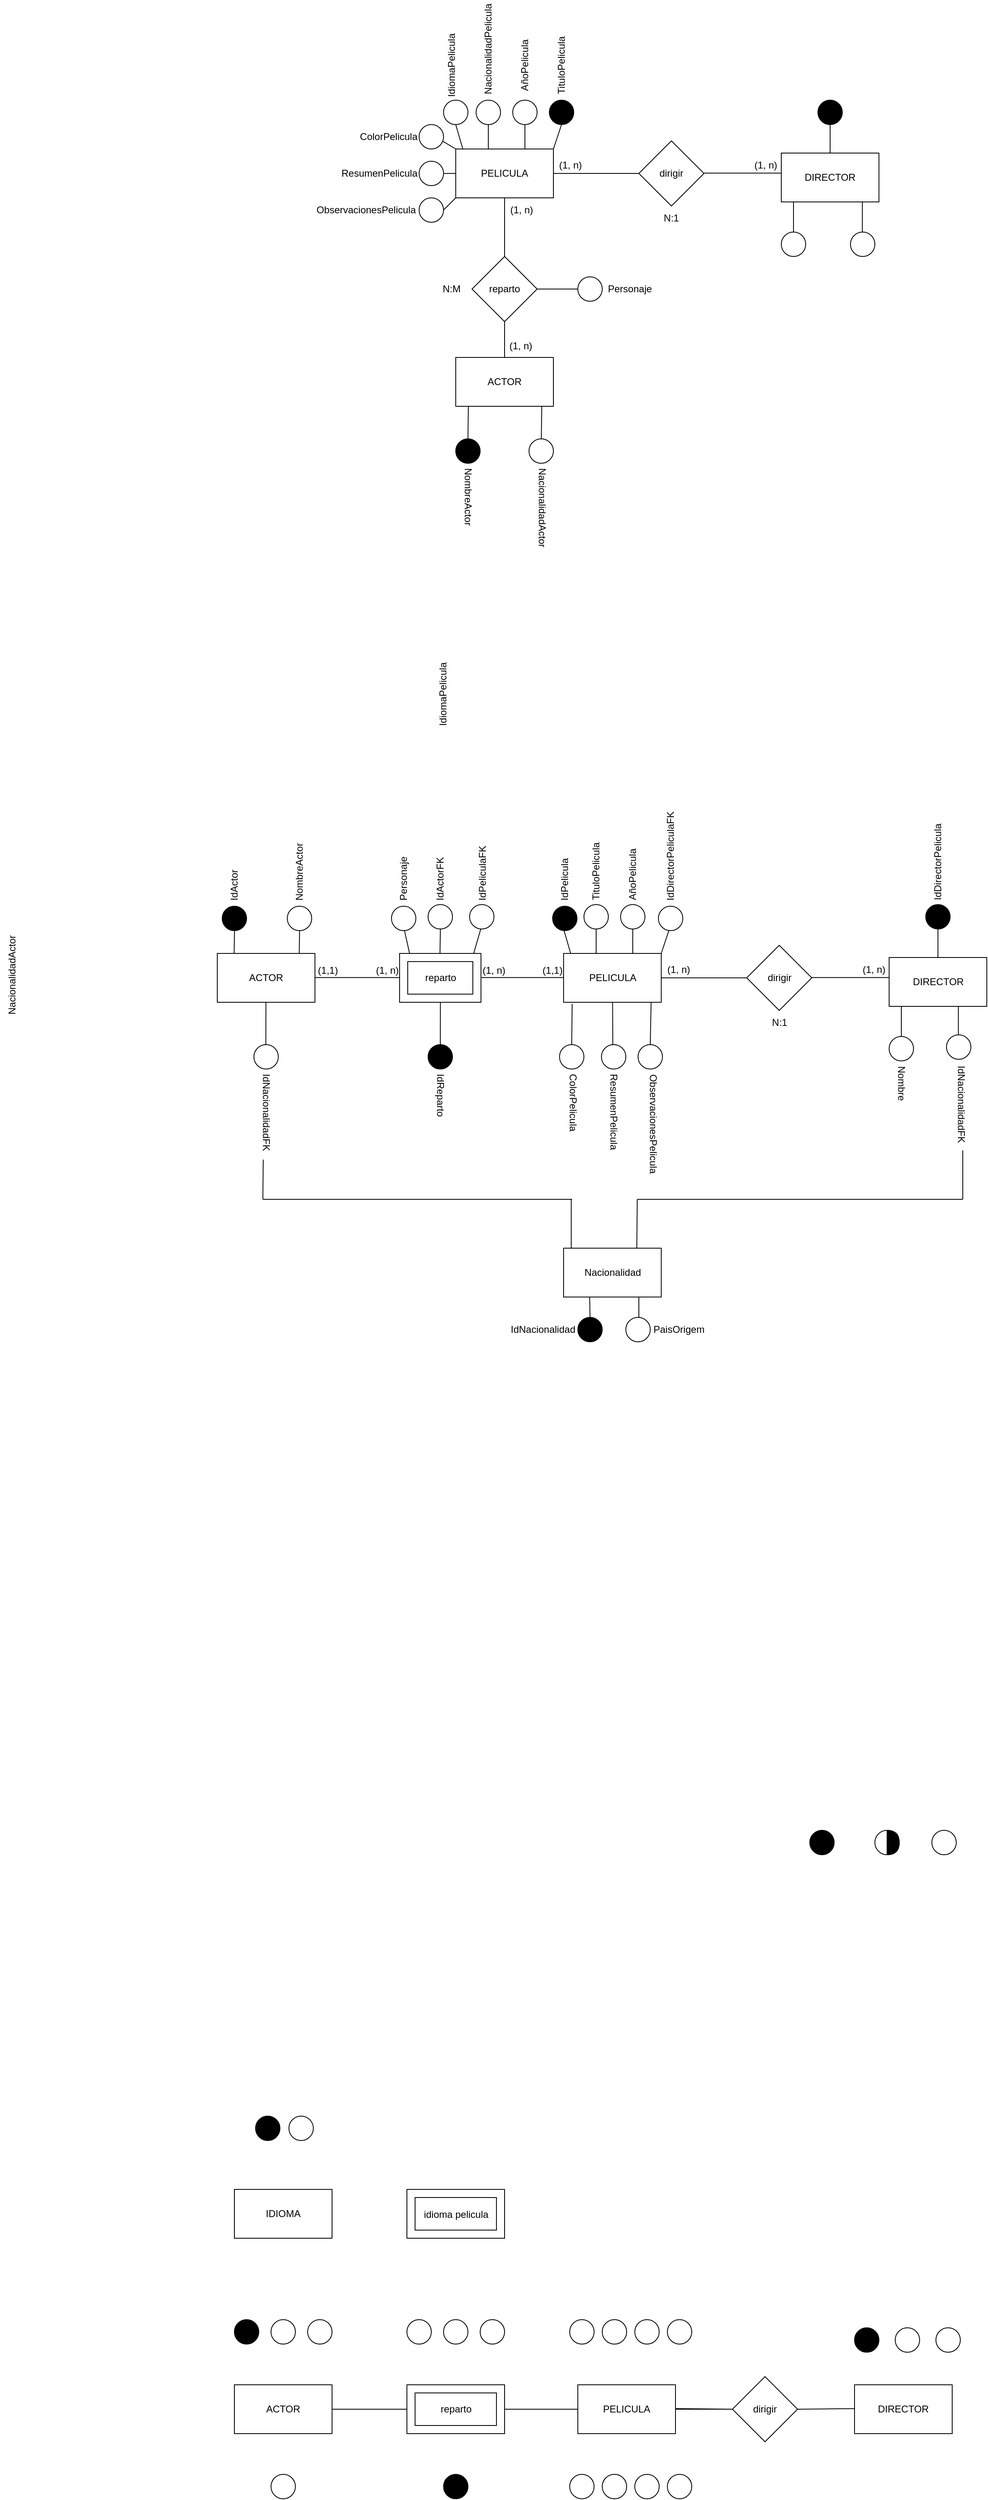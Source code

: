 <mxfile version="24.9.0">
  <diagram name="Page-1" id="EgT6KDBuFSWelfZ36I4W">
    <mxGraphModel dx="2463" dy="2564" grid="1" gridSize="10" guides="1" tooltips="1" connect="1" arrows="1" fold="1" page="1" pageScale="1" pageWidth="1100" pageHeight="850" math="0" shadow="0">
      <root>
        <mxCell id="0" />
        <mxCell id="1" parent="0" />
        <mxCell id="JOoD4f122zqJWDldt9V0-251" value="" style="endArrow=none;html=1;rounded=0;" edge="1" parent="1">
          <mxGeometry width="50" height="50" relative="1" as="geometry">
            <mxPoint x="600" y="-60" as="sourcePoint" />
            <mxPoint x="600" y="-85" as="targetPoint" />
          </mxGeometry>
        </mxCell>
        <mxCell id="JOoD4f122zqJWDldt9V0-213" value="" style="endArrow=none;html=1;rounded=0;exitX=1;exitY=0.5;exitDx=0;exitDy=0;" edge="1" parent="1">
          <mxGeometry width="50" height="50" relative="1" as="geometry">
            <mxPoint x="183.13" y="-535" as="sourcePoint" />
            <mxPoint x="182.63" y="-503" as="targetPoint" />
          </mxGeometry>
        </mxCell>
        <mxCell id="JOoD4f122zqJWDldt9V0-214" value="" style="endArrow=none;html=1;rounded=0;exitX=1;exitY=0.5;exitDx=0;exitDy=0;" edge="1" parent="1">
          <mxGeometry width="50" height="50" relative="1" as="geometry">
            <mxPoint x="103.13" y="-535" as="sourcePoint" />
            <mxPoint x="102.63" y="-503" as="targetPoint" />
          </mxGeometry>
        </mxCell>
        <mxCell id="JOoD4f122zqJWDldt9V0-212" value="" style="endArrow=none;html=1;rounded=0;exitX=1;exitY=0.5;exitDx=0;exitDy=0;entryX=0.124;entryY=0.011;entryDx=0;entryDy=0;entryPerimeter=0;" edge="1" parent="1" target="JOoD4f122zqJWDldt9V0-198">
          <mxGeometry width="50" height="50" relative="1" as="geometry">
            <mxPoint x="311.13" y="-539" as="sourcePoint" />
            <mxPoint x="310.63" y="-507" as="targetPoint" />
          </mxGeometry>
        </mxCell>
        <mxCell id="JOoD4f122zqJWDldt9V0-211" value="" style="endArrow=none;html=1;rounded=0;entryX=0.909;entryY=0.011;entryDx=0;entryDy=0;entryPerimeter=0;" edge="1" parent="1" target="JOoD4f122zqJWDldt9V0-198">
          <mxGeometry width="50" height="50" relative="1" as="geometry">
            <mxPoint x="408" y="-545" as="sourcePoint" />
            <mxPoint x="365.63" y="-497" as="targetPoint" />
          </mxGeometry>
        </mxCell>
        <mxCell id="JOoD4f122zqJWDldt9V0-210" value="" style="endArrow=none;html=1;rounded=0;exitX=1;exitY=0.5;exitDx=0;exitDy=0;" edge="1" parent="1">
          <mxGeometry width="50" height="50" relative="1" as="geometry">
            <mxPoint x="356.13" y="-539" as="sourcePoint" />
            <mxPoint x="355.63" y="-507" as="targetPoint" />
          </mxGeometry>
        </mxCell>
        <mxCell id="JOoD4f122zqJWDldt9V0-204" value="" style="endArrow=none;html=1;rounded=0;entryX=0;entryY=0.5;entryDx=0;entryDy=0;exitX=1;exitY=0.5;exitDx=0;exitDy=0;" edge="1" parent="1">
          <mxGeometry width="50" height="50" relative="1" as="geometry">
            <mxPoint x="201" y="-477.37" as="sourcePoint" />
            <mxPoint x="306" y="-477.37" as="targetPoint" />
          </mxGeometry>
        </mxCell>
        <mxCell id="JOoD4f122zqJWDldt9V0-202" value="" style="endArrow=none;html=1;rounded=0;entryX=0;entryY=0.5;entryDx=0;entryDy=0;exitX=1;exitY=0.5;exitDx=0;exitDy=0;" edge="1" parent="1">
          <mxGeometry width="50" height="50" relative="1" as="geometry">
            <mxPoint x="404" y="-477.37" as="sourcePoint" />
            <mxPoint x="509" y="-477.37" as="targetPoint" />
          </mxGeometry>
        </mxCell>
        <mxCell id="JOoD4f122zqJWDldt9V0-112" value="" style="endArrow=none;html=1;rounded=0;entryX=0.5;entryY=0;entryDx=0;entryDy=0;" edge="1" parent="1">
          <mxGeometry width="50" height="50" relative="1" as="geometry">
            <mxPoint x="874.62" y="-1433" as="sourcePoint" />
            <mxPoint x="874.62" y="-1393" as="targetPoint" />
          </mxGeometry>
        </mxCell>
        <mxCell id="JOoD4f122zqJWDldt9V0-111" value="" style="endArrow=none;html=1;rounded=0;entryX=0.5;entryY=0;entryDx=0;entryDy=0;" edge="1" parent="1" target="JOoD4f122zqJWDldt9V0-91">
          <mxGeometry width="50" height="50" relative="1" as="geometry">
            <mxPoint x="790" y="-1433" as="sourcePoint" />
            <mxPoint x="760" y="-1373" as="targetPoint" />
          </mxGeometry>
        </mxCell>
        <mxCell id="JOoD4f122zqJWDldt9V0-108" value="" style="endArrow=none;html=1;rounded=0;exitX=0.129;exitY=0.978;exitDx=0;exitDy=0;exitPerimeter=0;entryX=0.5;entryY=0;entryDx=0;entryDy=0;" edge="1" parent="1" source="JOoD4f122zqJWDldt9V0-75" target="JOoD4f122zqJWDldt9V0-92">
          <mxGeometry width="50" height="50" relative="1" as="geometry">
            <mxPoint x="370" y="-1083" as="sourcePoint" />
            <mxPoint x="390" y="-1043" as="targetPoint" />
          </mxGeometry>
        </mxCell>
        <mxCell id="JOoD4f122zqJWDldt9V0-106" value="" style="endArrow=none;html=1;rounded=0;entryX=0.5;entryY=1;entryDx=0;entryDy=0;" edge="1" parent="1" target="JOoD4f122zqJWDldt9V0-83">
          <mxGeometry width="50" height="50" relative="1" as="geometry">
            <mxPoint x="460" y="-1493" as="sourcePoint" />
            <mxPoint x="420" y="-1453" as="targetPoint" />
          </mxGeometry>
        </mxCell>
        <mxCell id="JOoD4f122zqJWDldt9V0-104" value="" style="endArrow=none;html=1;rounded=0;entryX=0.08;entryY=0.052;entryDx=0;entryDy=0;entryPerimeter=0;exitX=1;exitY=0.5;exitDx=0;exitDy=0;" edge="1" parent="1" source="JOoD4f122zqJWDldt9V0-85" target="JOoD4f122zqJWDldt9V0-72">
          <mxGeometry width="50" height="50" relative="1" as="geometry">
            <mxPoint x="370" y="-1403" as="sourcePoint" />
            <mxPoint x="420" y="-1453" as="targetPoint" />
          </mxGeometry>
        </mxCell>
        <mxCell id="JOoD4f122zqJWDldt9V0-105" value="" style="endArrow=none;html=1;rounded=0;exitX=1;exitY=0.5;exitDx=0;exitDy=0;" edge="1" parent="1" source="JOoD4f122zqJWDldt9V0-84">
          <mxGeometry width="50" height="50" relative="1" as="geometry">
            <mxPoint x="370" y="-1403" as="sourcePoint" />
            <mxPoint x="415" y="-1493" as="targetPoint" />
          </mxGeometry>
        </mxCell>
        <mxCell id="JOoD4f122zqJWDldt9V0-103" value="" style="endArrow=none;html=1;rounded=0;entryX=0;entryY=0;entryDx=0;entryDy=0;exitX=0.863;exitY=0.617;exitDx=0;exitDy=0;exitPerimeter=0;" edge="1" parent="1" source="JOoD4f122zqJWDldt9V0-86" target="JOoD4f122zqJWDldt9V0-72">
          <mxGeometry width="50" height="50" relative="1" as="geometry">
            <mxPoint x="370" y="-1455" as="sourcePoint" />
            <mxPoint x="385" y="-1455" as="targetPoint" />
          </mxGeometry>
        </mxCell>
        <mxCell id="JOoD4f122zqJWDldt9V0-81" value="" style="endArrow=none;html=1;rounded=0;entryX=0;entryY=0.5;entryDx=0;entryDy=0;exitX=1;exitY=0.5;exitDx=0;exitDy=0;" edge="1" parent="1">
          <mxGeometry width="50" height="50" relative="1" as="geometry">
            <mxPoint x="680" y="-1465.32" as="sourcePoint" />
            <mxPoint x="785" y="-1465.32" as="targetPoint" />
          </mxGeometry>
        </mxCell>
        <mxCell id="JOoD4f122zqJWDldt9V0-1" value="PELICULA" style="rounded=0;whiteSpace=wrap;html=1;" vertex="1" parent="1">
          <mxGeometry x="525" y="1251" width="120" height="60" as="geometry" />
        </mxCell>
        <mxCell id="JOoD4f122zqJWDldt9V0-2" value="DIRECTOR" style="rounded=0;whiteSpace=wrap;html=1;" vertex="1" parent="1">
          <mxGeometry x="865" y="1251" width="120" height="60" as="geometry" />
        </mxCell>
        <mxCell id="JOoD4f122zqJWDldt9V0-3" value="ACTOR" style="rounded=0;whiteSpace=wrap;html=1;" vertex="1" parent="1">
          <mxGeometry x="103" y="1251" width="120" height="60" as="geometry" />
        </mxCell>
        <mxCell id="JOoD4f122zqJWDldt9V0-6" value="" style="endArrow=none;html=1;rounded=0;exitX=1;exitY=0.5;exitDx=0;exitDy=0;entryX=0;entryY=0.5;entryDx=0;entryDy=0;" edge="1" parent="1" source="JOoD4f122zqJWDldt9V0-1" target="JOoD4f122zqJWDldt9V0-4">
          <mxGeometry width="50" height="50" relative="1" as="geometry">
            <mxPoint x="505" y="1511" as="sourcePoint" />
            <mxPoint x="555" y="1461" as="targetPoint" />
          </mxGeometry>
        </mxCell>
        <mxCell id="JOoD4f122zqJWDldt9V0-7" value="" style="endArrow=none;html=1;rounded=0;exitX=1;exitY=0.5;exitDx=0;exitDy=0;entryX=0;entryY=0.5;entryDx=0;entryDy=0;" edge="1" parent="1" source="JOoD4f122zqJWDldt9V0-4">
          <mxGeometry width="50" height="50" relative="1" as="geometry">
            <mxPoint x="645" y="1280.29" as="sourcePoint" />
            <mxPoint x="865" y="1280.29" as="targetPoint" />
          </mxGeometry>
        </mxCell>
        <mxCell id="JOoD4f122zqJWDldt9V0-14" value="" style="ellipse;whiteSpace=wrap;html=1;aspect=fixed;fillColor=#000000;" vertex="1" parent="1">
          <mxGeometry x="810" y="570" width="30" height="30" as="geometry" />
        </mxCell>
        <mxCell id="JOoD4f122zqJWDldt9V0-15" value="" style="ellipse;whiteSpace=wrap;html=1;aspect=fixed;" vertex="1" parent="1">
          <mxGeometry x="960" y="570" width="30" height="30" as="geometry" />
        </mxCell>
        <mxCell id="JOoD4f122zqJWDldt9V0-12" value="" style="ellipse;whiteSpace=wrap;html=1;aspect=fixed;" vertex="1" parent="1">
          <mxGeometry x="890" y="570" width="30" height="30" as="geometry" />
        </mxCell>
        <mxCell id="JOoD4f122zqJWDldt9V0-13" value="" style="shape=or;whiteSpace=wrap;html=1;fillColor=#000000;" vertex="1" parent="1">
          <mxGeometry x="905" y="570" width="15" height="30" as="geometry" />
        </mxCell>
        <mxCell id="JOoD4f122zqJWDldt9V0-17" value="" style="ellipse;whiteSpace=wrap;html=1;aspect=fixed;fillColor=#000000;" vertex="1" parent="1">
          <mxGeometry x="103" y="1171" width="30" height="30" as="geometry" />
        </mxCell>
        <mxCell id="JOoD4f122zqJWDldt9V0-18" value="" style="ellipse;whiteSpace=wrap;html=1;aspect=fixed;" vertex="1" parent="1">
          <mxGeometry x="515" y="1361" width="30" height="30" as="geometry" />
        </mxCell>
        <mxCell id="JOoD4f122zqJWDldt9V0-19" value="" style="ellipse;whiteSpace=wrap;html=1;aspect=fixed;" vertex="1" parent="1">
          <mxGeometry x="555" y="1361" width="30" height="30" as="geometry" />
        </mxCell>
        <mxCell id="JOoD4f122zqJWDldt9V0-21" value="" style="ellipse;whiteSpace=wrap;html=1;aspect=fixed;fillColor=#000000;" vertex="1" parent="1">
          <mxGeometry x="865" y="1181" width="30" height="30" as="geometry" />
        </mxCell>
        <mxCell id="JOoD4f122zqJWDldt9V0-22" value="" style="ellipse;whiteSpace=wrap;html=1;aspect=fixed;" vertex="1" parent="1">
          <mxGeometry x="915" y="1181" width="30" height="30" as="geometry" />
        </mxCell>
        <mxCell id="JOoD4f122zqJWDldt9V0-23" value="" style="ellipse;whiteSpace=wrap;html=1;aspect=fixed;" vertex="1" parent="1">
          <mxGeometry x="965" y="1181" width="30" height="30" as="geometry" />
        </mxCell>
        <mxCell id="JOoD4f122zqJWDldt9V0-24" value="" style="ellipse;whiteSpace=wrap;html=1;aspect=fixed;" vertex="1" parent="1">
          <mxGeometry x="555" y="1171" width="30" height="30" as="geometry" />
        </mxCell>
        <mxCell id="JOoD4f122zqJWDldt9V0-25" value="" style="ellipse;whiteSpace=wrap;html=1;aspect=fixed;" vertex="1" parent="1">
          <mxGeometry x="595" y="1171" width="30" height="30" as="geometry" />
        </mxCell>
        <mxCell id="JOoD4f122zqJWDldt9V0-30" value="" style="ellipse;whiteSpace=wrap;html=1;aspect=fixed;" vertex="1" parent="1">
          <mxGeometry x="595" y="1361" width="30" height="30" as="geometry" />
        </mxCell>
        <mxCell id="JOoD4f122zqJWDldt9V0-32" value="" style="ellipse;whiteSpace=wrap;html=1;aspect=fixed;" vertex="1" parent="1">
          <mxGeometry x="635" y="1171" width="30" height="30" as="geometry" />
        </mxCell>
        <mxCell id="JOoD4f122zqJWDldt9V0-33" value="" style="ellipse;whiteSpace=wrap;html=1;aspect=fixed;" vertex="1" parent="1">
          <mxGeometry x="515" y="1171" width="30" height="30" as="geometry" />
        </mxCell>
        <mxCell id="JOoD4f122zqJWDldt9V0-40" value="" style="endArrow=none;html=1;rounded=0;exitX=1;exitY=0.5;exitDx=0;exitDy=0;entryX=0;entryY=0.5;entryDx=0;entryDy=0;endFill=0;" edge="1" parent="1" target="JOoD4f122zqJWDldt9V0-4">
          <mxGeometry width="50" height="50" relative="1" as="geometry">
            <mxPoint x="645" y="1280.29" as="sourcePoint" />
            <mxPoint x="865" y="1280.29" as="targetPoint" />
          </mxGeometry>
        </mxCell>
        <mxCell id="JOoD4f122zqJWDldt9V0-47" value="" style="edgeStyle=orthogonalEdgeStyle;rounded=0;orthogonalLoop=1;jettySize=auto;html=1;endArrow=none;endFill=0;" edge="1" parent="1" source="JOoD4f122zqJWDldt9V0-4" target="JOoD4f122zqJWDldt9V0-1">
          <mxGeometry relative="1" as="geometry" />
        </mxCell>
        <mxCell id="JOoD4f122zqJWDldt9V0-4" value="dirigir" style="rhombus;whiteSpace=wrap;html=1;" vertex="1" parent="1">
          <mxGeometry x="715" y="1241" width="80" height="80" as="geometry" />
        </mxCell>
        <mxCell id="JOoD4f122zqJWDldt9V0-41" value="" style="verticalLabelPosition=bottom;verticalAlign=top;html=1;shape=mxgraph.basic.frame;dx=10;whiteSpace=wrap;" vertex="1" parent="1">
          <mxGeometry x="315" y="1251" width="120" height="60" as="geometry" />
        </mxCell>
        <mxCell id="JOoD4f122zqJWDldt9V0-46" value="reparto" style="text;html=1;align=center;verticalAlign=middle;resizable=0;points=[];autosize=1;strokeColor=none;fillColor=none;" vertex="1" parent="1">
          <mxGeometry x="345" y="1266" width="60" height="30" as="geometry" />
        </mxCell>
        <mxCell id="JOoD4f122zqJWDldt9V0-48" value="" style="edgeStyle=orthogonalEdgeStyle;rounded=0;orthogonalLoop=1;jettySize=auto;html=1;endArrow=none;endFill=0;exitX=0;exitY=0.5;exitDx=0;exitDy=0;entryX=1;entryY=0.5;entryDx=0;entryDy=0;entryPerimeter=0;" edge="1" parent="1" source="JOoD4f122zqJWDldt9V0-1" target="JOoD4f122zqJWDldt9V0-41">
          <mxGeometry relative="1" as="geometry">
            <mxPoint x="715" y="1291" as="sourcePoint" />
            <mxPoint x="655" y="1291" as="targetPoint" />
          </mxGeometry>
        </mxCell>
        <mxCell id="JOoD4f122zqJWDldt9V0-52" style="edgeStyle=orthogonalEdgeStyle;rounded=0;orthogonalLoop=1;jettySize=auto;html=1;entryX=0;entryY=0.5;entryDx=0;entryDy=0;entryPerimeter=0;exitX=1;exitY=0.5;exitDx=0;exitDy=0;endArrow=none;endFill=0;" edge="1" parent="1" source="JOoD4f122zqJWDldt9V0-3" target="JOoD4f122zqJWDldt9V0-41">
          <mxGeometry relative="1" as="geometry" />
        </mxCell>
        <mxCell id="JOoD4f122zqJWDldt9V0-54" value="" style="ellipse;whiteSpace=wrap;html=1;aspect=fixed;" vertex="1" parent="1">
          <mxGeometry x="635" y="1361" width="30" height="30" as="geometry" />
        </mxCell>
        <mxCell id="JOoD4f122zqJWDldt9V0-55" value="" style="verticalLabelPosition=bottom;verticalAlign=top;html=1;shape=mxgraph.basic.frame;dx=10;whiteSpace=wrap;" vertex="1" parent="1">
          <mxGeometry x="315" y="1011" width="120" height="60" as="geometry" />
        </mxCell>
        <mxCell id="JOoD4f122zqJWDldt9V0-56" value="idioma pelicula" style="text;html=1;align=center;verticalAlign=middle;resizable=0;points=[];autosize=1;strokeColor=none;fillColor=none;" vertex="1" parent="1">
          <mxGeometry x="325" y="1027" width="100" height="30" as="geometry" />
        </mxCell>
        <mxCell id="JOoD4f122zqJWDldt9V0-57" value="IDIOMA" style="rounded=0;whiteSpace=wrap;html=1;" vertex="1" parent="1">
          <mxGeometry x="103" y="1011" width="120" height="60" as="geometry" />
        </mxCell>
        <mxCell id="JOoD4f122zqJWDldt9V0-58" value="" style="ellipse;whiteSpace=wrap;html=1;aspect=fixed;fillColor=#000000;" vertex="1" parent="1">
          <mxGeometry x="129" y="921" width="30" height="30" as="geometry" />
        </mxCell>
        <mxCell id="JOoD4f122zqJWDldt9V0-59" value="" style="ellipse;whiteSpace=wrap;html=1;aspect=fixed;" vertex="1" parent="1">
          <mxGeometry x="170" y="921" width="30" height="30" as="geometry" />
        </mxCell>
        <mxCell id="JOoD4f122zqJWDldt9V0-63" value="" style="ellipse;whiteSpace=wrap;html=1;aspect=fixed;" vertex="1" parent="1">
          <mxGeometry x="148" y="1171" width="30" height="30" as="geometry" />
        </mxCell>
        <mxCell id="JOoD4f122zqJWDldt9V0-64" value="" style="ellipse;whiteSpace=wrap;html=1;aspect=fixed;" vertex="1" parent="1">
          <mxGeometry x="193" y="1171" width="30" height="30" as="geometry" />
        </mxCell>
        <mxCell id="JOoD4f122zqJWDldt9V0-65" value="" style="ellipse;whiteSpace=wrap;html=1;aspect=fixed;" vertex="1" parent="1">
          <mxGeometry x="148" y="1361" width="30" height="30" as="geometry" />
        </mxCell>
        <mxCell id="JOoD4f122zqJWDldt9V0-66" value="" style="ellipse;whiteSpace=wrap;html=1;aspect=fixed;" vertex="1" parent="1">
          <mxGeometry x="315" y="1171" width="30" height="30" as="geometry" />
        </mxCell>
        <mxCell id="JOoD4f122zqJWDldt9V0-67" value="" style="ellipse;whiteSpace=wrap;html=1;aspect=fixed;" vertex="1" parent="1">
          <mxGeometry x="360" y="1171" width="30" height="30" as="geometry" />
        </mxCell>
        <mxCell id="JOoD4f122zqJWDldt9V0-68" value="" style="ellipse;whiteSpace=wrap;html=1;aspect=fixed;" vertex="1" parent="1">
          <mxGeometry x="405" y="1171" width="30" height="30" as="geometry" />
        </mxCell>
        <mxCell id="JOoD4f122zqJWDldt9V0-69" value="" style="ellipse;whiteSpace=wrap;html=1;aspect=fixed;fillColor=#000000;" vertex="1" parent="1">
          <mxGeometry x="360" y="1361" width="30" height="30" as="geometry" />
        </mxCell>
        <mxCell id="JOoD4f122zqJWDldt9V0-72" value="PELICULA" style="rounded=0;whiteSpace=wrap;html=1;" vertex="1" parent="1">
          <mxGeometry x="375" y="-1495" width="120" height="60" as="geometry" />
        </mxCell>
        <mxCell id="JOoD4f122zqJWDldt9V0-73" value="dirigir" style="rhombus;whiteSpace=wrap;html=1;" vertex="1" parent="1">
          <mxGeometry x="600" y="-1505" width="80" height="80" as="geometry" />
        </mxCell>
        <mxCell id="JOoD4f122zqJWDldt9V0-74" value="DIRECTOR" style="rounded=0;whiteSpace=wrap;html=1;" vertex="1" parent="1">
          <mxGeometry x="775" y="-1490" width="120" height="60" as="geometry" />
        </mxCell>
        <mxCell id="JOoD4f122zqJWDldt9V0-75" value="ACTOR" style="rounded=0;whiteSpace=wrap;html=1;" vertex="1" parent="1">
          <mxGeometry x="375" y="-1239" width="120" height="60" as="geometry" />
        </mxCell>
        <mxCell id="JOoD4f122zqJWDldt9V0-77" value="" style="endArrow=none;html=1;rounded=0;entryX=0.5;entryY=1;entryDx=0;entryDy=0;exitX=0.5;exitY=0;exitDx=0;exitDy=0;" edge="1" parent="1" source="JOoD4f122zqJWDldt9V0-75" target="JOoD4f122zqJWDldt9V0-76">
          <mxGeometry width="50" height="50" relative="1" as="geometry">
            <mxPoint x="435" y="-1143" as="sourcePoint" />
            <mxPoint x="470" y="-963" as="targetPoint" />
          </mxGeometry>
        </mxCell>
        <mxCell id="JOoD4f122zqJWDldt9V0-79" value="" style="endArrow=none;html=1;rounded=0;exitX=0.5;exitY=0;exitDx=0;exitDy=0;" edge="1" parent="1" source="JOoD4f122zqJWDldt9V0-76" target="JOoD4f122zqJWDldt9V0-72">
          <mxGeometry width="50" height="50" relative="1" as="geometry">
            <mxPoint x="434.68" y="-1323" as="sourcePoint" />
            <mxPoint x="435" y="-1433" as="targetPoint" />
          </mxGeometry>
        </mxCell>
        <mxCell id="JOoD4f122zqJWDldt9V0-80" value="" style="endArrow=none;html=1;rounded=0;entryX=0;entryY=0.5;entryDx=0;entryDy=0;exitX=1;exitY=0.5;exitDx=0;exitDy=0;" edge="1" parent="1" source="JOoD4f122zqJWDldt9V0-72" target="JOoD4f122zqJWDldt9V0-73">
          <mxGeometry width="50" height="50" relative="1" as="geometry">
            <mxPoint x="450" y="-1293" as="sourcePoint" />
            <mxPoint x="500" y="-1343" as="targetPoint" />
          </mxGeometry>
        </mxCell>
        <mxCell id="JOoD4f122zqJWDldt9V0-82" value="" style="ellipse;whiteSpace=wrap;html=1;aspect=fixed;" vertex="1" parent="1">
          <mxGeometry x="860" y="-1393" width="30" height="30" as="geometry" />
        </mxCell>
        <mxCell id="JOoD4f122zqJWDldt9V0-83" value="" style="ellipse;whiteSpace=wrap;html=1;aspect=fixed;" vertex="1" parent="1">
          <mxGeometry x="445" y="-1555" width="30" height="30" as="geometry" />
        </mxCell>
        <mxCell id="JOoD4f122zqJWDldt9V0-84" value="" style="ellipse;whiteSpace=wrap;html=1;aspect=fixed;direction=south;" vertex="1" parent="1">
          <mxGeometry x="400" y="-1555" width="30" height="30" as="geometry" />
        </mxCell>
        <mxCell id="JOoD4f122zqJWDldt9V0-85" value="" style="ellipse;whiteSpace=wrap;html=1;aspect=fixed;direction=south;" vertex="1" parent="1">
          <mxGeometry x="360" y="-1555" width="30" height="30" as="geometry" />
        </mxCell>
        <mxCell id="JOoD4f122zqJWDldt9V0-86" value="" style="ellipse;whiteSpace=wrap;html=1;aspect=fixed;" vertex="1" parent="1">
          <mxGeometry x="330" y="-1525" width="30" height="30" as="geometry" />
        </mxCell>
        <mxCell id="JOoD4f122zqJWDldt9V0-87" value="" style="ellipse;whiteSpace=wrap;html=1;aspect=fixed;" vertex="1" parent="1">
          <mxGeometry x="330" y="-1480" width="30" height="30" as="geometry" />
        </mxCell>
        <mxCell id="JOoD4f122zqJWDldt9V0-88" value="" style="ellipse;whiteSpace=wrap;html=1;aspect=fixed;" vertex="1" parent="1">
          <mxGeometry x="330" y="-1435" width="30" height="30" as="geometry" />
        </mxCell>
        <mxCell id="JOoD4f122zqJWDldt9V0-90" value="" style="ellipse;whiteSpace=wrap;html=1;aspect=fixed;fillColor=#000000;" vertex="1" parent="1">
          <mxGeometry x="820" y="-1555" width="30" height="30" as="geometry" />
        </mxCell>
        <mxCell id="JOoD4f122zqJWDldt9V0-91" value="" style="ellipse;whiteSpace=wrap;html=1;aspect=fixed;" vertex="1" parent="1">
          <mxGeometry x="775" y="-1393" width="30" height="30" as="geometry" />
        </mxCell>
        <mxCell id="JOoD4f122zqJWDldt9V0-92" value="" style="ellipse;whiteSpace=wrap;html=1;aspect=fixed;fillColor=#000000;" vertex="1" parent="1">
          <mxGeometry x="375" y="-1139" width="30" height="30" as="geometry" />
        </mxCell>
        <mxCell id="JOoD4f122zqJWDldt9V0-93" value="" style="ellipse;whiteSpace=wrap;html=1;aspect=fixed;" vertex="1" parent="1">
          <mxGeometry x="465" y="-1139" width="30" height="30" as="geometry" />
        </mxCell>
        <mxCell id="JOoD4f122zqJWDldt9V0-95" value="" style="ellipse;whiteSpace=wrap;html=1;aspect=fixed;" vertex="1" parent="1">
          <mxGeometry x="525" y="-1338" width="30" height="30" as="geometry" />
        </mxCell>
        <mxCell id="JOoD4f122zqJWDldt9V0-96" value="" style="ellipse;whiteSpace=wrap;html=1;aspect=fixed;fillColor=#000000;" vertex="1" parent="1">
          <mxGeometry x="490" y="-1555" width="30" height="30" as="geometry" />
        </mxCell>
        <mxCell id="JOoD4f122zqJWDldt9V0-98" value="" style="endArrow=none;html=1;rounded=0;entryX=1;entryY=0.5;entryDx=0;entryDy=0;exitX=0;exitY=0.5;exitDx=0;exitDy=0;" edge="1" parent="1" source="JOoD4f122zqJWDldt9V0-95" target="JOoD4f122zqJWDldt9V0-76">
          <mxGeometry width="50" height="50" relative="1" as="geometry">
            <mxPoint x="410" y="-1223" as="sourcePoint" />
            <mxPoint x="460" y="-1273" as="targetPoint" />
          </mxGeometry>
        </mxCell>
        <mxCell id="JOoD4f122zqJWDldt9V0-99" value="" style="endArrow=none;html=1;rounded=0;entryX=0;entryY=1;entryDx=0;entryDy=0;exitX=1;exitY=0.5;exitDx=0;exitDy=0;" edge="1" parent="1" source="JOoD4f122zqJWDldt9V0-88" target="JOoD4f122zqJWDldt9V0-72">
          <mxGeometry width="50" height="50" relative="1" as="geometry">
            <mxPoint x="410" y="-1223" as="sourcePoint" />
            <mxPoint x="460" y="-1273" as="targetPoint" />
          </mxGeometry>
        </mxCell>
        <mxCell id="JOoD4f122zqJWDldt9V0-102" value="" style="endArrow=none;html=1;rounded=0;entryX=0;entryY=0.5;entryDx=0;entryDy=0;exitX=1;exitY=0.5;exitDx=0;exitDy=0;" edge="1" parent="1" source="JOoD4f122zqJWDldt9V0-87" target="JOoD4f122zqJWDldt9V0-72">
          <mxGeometry width="50" height="50" relative="1" as="geometry">
            <mxPoint x="410" y="-1223" as="sourcePoint" />
            <mxPoint x="460" y="-1273" as="targetPoint" />
          </mxGeometry>
        </mxCell>
        <mxCell id="JOoD4f122zqJWDldt9V0-107" value="" style="endArrow=none;html=1;rounded=0;entryX=0.5;entryY=1;entryDx=0;entryDy=0;exitX=1;exitY=0;exitDx=0;exitDy=0;" edge="1" parent="1" source="JOoD4f122zqJWDldt9V0-72" target="JOoD4f122zqJWDldt9V0-96">
          <mxGeometry width="50" height="50" relative="1" as="geometry">
            <mxPoint x="370" y="-1403" as="sourcePoint" />
            <mxPoint x="420" y="-1453" as="targetPoint" />
          </mxGeometry>
        </mxCell>
        <mxCell id="JOoD4f122zqJWDldt9V0-109" value="" style="endArrow=none;html=1;rounded=0;entryX=0.881;entryY=0.996;entryDx=0;entryDy=0;entryPerimeter=0;" edge="1" parent="1" source="JOoD4f122zqJWDldt9V0-93" target="JOoD4f122zqJWDldt9V0-75">
          <mxGeometry width="50" height="50" relative="1" as="geometry">
            <mxPoint x="370" y="-1083" as="sourcePoint" />
            <mxPoint x="420" y="-1133" as="targetPoint" />
          </mxGeometry>
        </mxCell>
        <mxCell id="JOoD4f122zqJWDldt9V0-110" value="" style="endArrow=none;html=1;rounded=0;entryX=0.5;entryY=0;entryDx=0;entryDy=0;exitX=0.5;exitY=1;exitDx=0;exitDy=0;" edge="1" parent="1" source="JOoD4f122zqJWDldt9V0-90" target="JOoD4f122zqJWDldt9V0-74">
          <mxGeometry width="50" height="50" relative="1" as="geometry">
            <mxPoint x="570" y="-1313" as="sourcePoint" />
            <mxPoint x="620" y="-1363" as="targetPoint" />
          </mxGeometry>
        </mxCell>
        <mxCell id="JOoD4f122zqJWDldt9V0-113" value="TituloPelicula" style="text;html=1;align=center;verticalAlign=middle;whiteSpace=wrap;rounded=0;rotation=-90;" vertex="1" parent="1">
          <mxGeometry x="445" y="-1613" width="120" height="30" as="geometry" />
        </mxCell>
        <mxCell id="JOoD4f122zqJWDldt9V0-114" value="AñoPelicula" style="text;html=1;align=center;verticalAlign=middle;whiteSpace=wrap;rounded=0;rotation=-90;" vertex="1" parent="1">
          <mxGeometry x="400" y="-1613" width="120" height="30" as="geometry" />
        </mxCell>
        <mxCell id="JOoD4f122zqJWDldt9V0-115" value="NacionalidadPelicula" style="text;html=1;align=center;verticalAlign=middle;whiteSpace=wrap;rounded=0;rotation=-90;" vertex="1" parent="1">
          <mxGeometry x="355" y="-1633" width="120" height="30" as="geometry" />
        </mxCell>
        <mxCell id="JOoD4f122zqJWDldt9V0-116" value="IdiomaPelicula" style="text;html=1;align=center;verticalAlign=middle;whiteSpace=wrap;rounded=0;rotation=-90;" vertex="1" parent="1">
          <mxGeometry x="310" y="-1613" width="120" height="30" as="geometry" />
        </mxCell>
        <mxCell id="JOoD4f122zqJWDldt9V0-117" value="ColorPelicula" style="text;html=1;align=right;verticalAlign=middle;whiteSpace=wrap;rounded=0;rotation=0;" vertex="1" parent="1">
          <mxGeometry x="210" y="-1525" width="120" height="30" as="geometry" />
        </mxCell>
        <mxCell id="JOoD4f122zqJWDldt9V0-118" value="ResumenPelicula" style="text;html=1;align=right;verticalAlign=middle;whiteSpace=wrap;rounded=0;rotation=0;" vertex="1" parent="1">
          <mxGeometry x="210" y="-1480" width="120" height="30" as="geometry" />
        </mxCell>
        <mxCell id="JOoD4f122zqJWDldt9V0-119" value="ObservacionesPelicula" style="text;html=1;align=right;verticalAlign=middle;whiteSpace=wrap;rounded=0;rotation=0;" vertex="1" parent="1">
          <mxGeometry x="188" y="-1435" width="140" height="30" as="geometry" />
        </mxCell>
        <mxCell id="JOoD4f122zqJWDldt9V0-120" value="Personaje" style="text;html=1;align=left;verticalAlign=middle;whiteSpace=wrap;rounded=0;rotation=0;" vertex="1" parent="1">
          <mxGeometry x="560" y="-1338" width="120" height="30" as="geometry" />
        </mxCell>
        <mxCell id="JOoD4f122zqJWDldt9V0-122" value="(1, n)" style="text;html=1;align=center;verticalAlign=middle;whiteSpace=wrap;rounded=0;" vertex="1" parent="1">
          <mxGeometry x="726" y="-1490" width="60" height="30" as="geometry" />
        </mxCell>
        <mxCell id="JOoD4f122zqJWDldt9V0-123" value="(1, n)" style="text;html=1;align=center;verticalAlign=middle;whiteSpace=wrap;rounded=0;" vertex="1" parent="1">
          <mxGeometry x="486" y="-1490" width="60" height="30" as="geometry" />
        </mxCell>
        <mxCell id="JOoD4f122zqJWDldt9V0-124" value="(1, n)" style="text;html=1;align=center;verticalAlign=middle;whiteSpace=wrap;rounded=0;" vertex="1" parent="1">
          <mxGeometry x="426" y="-1435" width="60" height="30" as="geometry" />
        </mxCell>
        <mxCell id="JOoD4f122zqJWDldt9V0-125" value="(1, n)" style="text;html=1;align=center;verticalAlign=middle;whiteSpace=wrap;rounded=0;" vertex="1" parent="1">
          <mxGeometry x="425" y="-1268" width="60" height="30" as="geometry" />
        </mxCell>
        <mxCell id="JOoD4f122zqJWDldt9V0-126" value="N:1" style="text;html=1;align=center;verticalAlign=middle;whiteSpace=wrap;rounded=0;" vertex="1" parent="1">
          <mxGeometry x="610" y="-1425" width="60" height="30" as="geometry" />
        </mxCell>
        <mxCell id="JOoD4f122zqJWDldt9V0-127" value="N:M" style="text;html=1;align=center;verticalAlign=middle;whiteSpace=wrap;rounded=0;" vertex="1" parent="1">
          <mxGeometry x="340" y="-1338" width="60" height="30" as="geometry" />
        </mxCell>
        <mxCell id="JOoD4f122zqJWDldt9V0-130" value="NacionalidadActor" style="text;html=1;align=left;verticalAlign=middle;whiteSpace=wrap;rounded=0;rotation=90;" vertex="1" parent="1">
          <mxGeometry x="421" y="-1060" width="120" height="30" as="geometry" />
        </mxCell>
        <mxCell id="JOoD4f122zqJWDldt9V0-144" value="" style="endArrow=none;html=1;rounded=0;exitX=0.5;exitY=0;exitDx=0;exitDy=0;" edge="1" parent="1" target="JOoD4f122zqJWDldt9V0-76">
          <mxGeometry width="50" height="50" relative="1" as="geometry">
            <mxPoint x="434.68" y="-1323" as="sourcePoint" />
            <mxPoint x="435" y="-1435" as="targetPoint" />
          </mxGeometry>
        </mxCell>
        <mxCell id="JOoD4f122zqJWDldt9V0-76" value="reparto" style="rhombus;whiteSpace=wrap;html=1;" vertex="1" parent="1">
          <mxGeometry x="395" y="-1363" width="80" height="80" as="geometry" />
        </mxCell>
        <mxCell id="JOoD4f122zqJWDldt9V0-145" value="NombreActor" style="text;html=1;align=left;verticalAlign=middle;whiteSpace=wrap;rounded=0;rotation=90;" vertex="1" parent="1">
          <mxGeometry x="330" y="-1060" width="120" height="30" as="geometry" />
        </mxCell>
        <mxCell id="JOoD4f122zqJWDldt9V0-146" value="" style="endArrow=none;html=1;rounded=0;entryX=0.5;entryY=0;entryDx=0;entryDy=0;" edge="1" parent="1">
          <mxGeometry width="50" height="50" relative="1" as="geometry">
            <mxPoint x="992.58" y="-445" as="sourcePoint" />
            <mxPoint x="992.58" y="-405" as="targetPoint" />
          </mxGeometry>
        </mxCell>
        <mxCell id="JOoD4f122zqJWDldt9V0-147" value="" style="endArrow=none;html=1;rounded=0;entryX=0.5;entryY=0;entryDx=0;entryDy=0;" edge="1" parent="1" target="JOoD4f122zqJWDldt9V0-169">
          <mxGeometry width="50" height="50" relative="1" as="geometry">
            <mxPoint x="922.5" y="-445" as="sourcePoint" />
            <mxPoint x="892.5" y="-385" as="targetPoint" />
          </mxGeometry>
        </mxCell>
        <mxCell id="JOoD4f122zqJWDldt9V0-149" value="" style="endArrow=none;html=1;rounded=0;entryX=0.5;entryY=1;entryDx=0;entryDy=0;" edge="1" parent="1" target="JOoD4f122zqJWDldt9V0-162">
          <mxGeometry width="50" height="50" relative="1" as="geometry">
            <mxPoint x="592.5" y="-505" as="sourcePoint" />
            <mxPoint x="552.5" y="-465" as="targetPoint" />
          </mxGeometry>
        </mxCell>
        <mxCell id="JOoD4f122zqJWDldt9V0-150" value="" style="endArrow=none;html=1;rounded=0;entryX=0.08;entryY=0.052;entryDx=0;entryDy=0;entryPerimeter=0;exitX=1;exitY=0.5;exitDx=0;exitDy=0;" edge="1" parent="1" target="JOoD4f122zqJWDldt9V0-154">
          <mxGeometry width="50" height="50" relative="1" as="geometry">
            <mxPoint x="507.5" y="-537" as="sourcePoint" />
            <mxPoint x="552.5" y="-465" as="targetPoint" />
          </mxGeometry>
        </mxCell>
        <mxCell id="JOoD4f122zqJWDldt9V0-151" value="" style="endArrow=none;html=1;rounded=0;exitX=1;exitY=0.5;exitDx=0;exitDy=0;" edge="1" parent="1" source="JOoD4f122zqJWDldt9V0-163">
          <mxGeometry width="50" height="50" relative="1" as="geometry">
            <mxPoint x="502.5" y="-415" as="sourcePoint" />
            <mxPoint x="547.5" y="-505" as="targetPoint" />
          </mxGeometry>
        </mxCell>
        <mxCell id="JOoD4f122zqJWDldt9V0-152" value="" style="endArrow=none;html=1;rounded=0;exitX=0.5;exitY=0;exitDx=0;exitDy=0;" edge="1" parent="1" source="JOoD4f122zqJWDldt9V0-165">
          <mxGeometry width="50" height="50" relative="1" as="geometry">
            <mxPoint x="502.5" y="-467" as="sourcePoint" />
            <mxPoint x="518" y="-445" as="targetPoint" />
          </mxGeometry>
        </mxCell>
        <mxCell id="JOoD4f122zqJWDldt9V0-153" value="" style="endArrow=none;html=1;rounded=0;entryX=0;entryY=0.5;entryDx=0;entryDy=0;exitX=1;exitY=0.5;exitDx=0;exitDy=0;" edge="1" parent="1">
          <mxGeometry width="50" height="50" relative="1" as="geometry">
            <mxPoint x="812.5" y="-477.32" as="sourcePoint" />
            <mxPoint x="917.5" y="-477.32" as="targetPoint" />
          </mxGeometry>
        </mxCell>
        <mxCell id="JOoD4f122zqJWDldt9V0-154" value="PELICULA" style="rounded=0;whiteSpace=wrap;html=1;" vertex="1" parent="1">
          <mxGeometry x="507.5" y="-507" width="120" height="60" as="geometry" />
        </mxCell>
        <mxCell id="JOoD4f122zqJWDldt9V0-155" value="dirigir" style="rhombus;whiteSpace=wrap;html=1;" vertex="1" parent="1">
          <mxGeometry x="732.5" y="-517" width="80" height="80" as="geometry" />
        </mxCell>
        <mxCell id="JOoD4f122zqJWDldt9V0-156" value="DIRECTOR" style="rounded=0;whiteSpace=wrap;html=1;" vertex="1" parent="1">
          <mxGeometry x="907.5" y="-502" width="120" height="60" as="geometry" />
        </mxCell>
        <mxCell id="JOoD4f122zqJWDldt9V0-157" value="ACTOR" style="rounded=0;whiteSpace=wrap;html=1;" vertex="1" parent="1">
          <mxGeometry x="82" y="-507" width="120" height="60" as="geometry" />
        </mxCell>
        <mxCell id="JOoD4f122zqJWDldt9V0-159" value="" style="endArrow=none;html=1;rounded=0;" edge="1" parent="1" target="JOoD4f122zqJWDldt9V0-154">
          <mxGeometry width="50" height="50" relative="1" as="geometry">
            <mxPoint x="568" y="-395" as="sourcePoint" />
            <mxPoint x="567.5" y="-445" as="targetPoint" />
          </mxGeometry>
        </mxCell>
        <mxCell id="JOoD4f122zqJWDldt9V0-160" value="" style="endArrow=none;html=1;rounded=0;entryX=0;entryY=0.5;entryDx=0;entryDy=0;exitX=1;exitY=0.5;exitDx=0;exitDy=0;" edge="1" parent="1" source="JOoD4f122zqJWDldt9V0-154" target="JOoD4f122zqJWDldt9V0-155">
          <mxGeometry width="50" height="50" relative="1" as="geometry">
            <mxPoint x="582.5" y="-305" as="sourcePoint" />
            <mxPoint x="632.5" y="-355" as="targetPoint" />
          </mxGeometry>
        </mxCell>
        <mxCell id="JOoD4f122zqJWDldt9V0-161" value="" style="ellipse;whiteSpace=wrap;html=1;aspect=fixed;" vertex="1" parent="1">
          <mxGeometry x="978" y="-407" width="30" height="30" as="geometry" />
        </mxCell>
        <mxCell id="JOoD4f122zqJWDldt9V0-162" value="" style="ellipse;whiteSpace=wrap;html=1;aspect=fixed;" vertex="1" parent="1">
          <mxGeometry x="577.5" y="-567" width="30" height="30" as="geometry" />
        </mxCell>
        <mxCell id="JOoD4f122zqJWDldt9V0-163" value="" style="ellipse;whiteSpace=wrap;html=1;aspect=fixed;direction=south;" vertex="1" parent="1">
          <mxGeometry x="532.5" y="-567" width="30" height="30" as="geometry" />
        </mxCell>
        <mxCell id="JOoD4f122zqJWDldt9V0-165" value="" style="ellipse;whiteSpace=wrap;html=1;aspect=fixed;" vertex="1" parent="1">
          <mxGeometry x="502.5" y="-395" width="30" height="30" as="geometry" />
        </mxCell>
        <mxCell id="JOoD4f122zqJWDldt9V0-166" value="" style="ellipse;whiteSpace=wrap;html=1;aspect=fixed;" vertex="1" parent="1">
          <mxGeometry x="554" y="-395" width="30" height="30" as="geometry" />
        </mxCell>
        <mxCell id="JOoD4f122zqJWDldt9V0-167" value="" style="ellipse;whiteSpace=wrap;html=1;aspect=fixed;" vertex="1" parent="1">
          <mxGeometry x="599" y="-395" width="30" height="30" as="geometry" />
        </mxCell>
        <mxCell id="JOoD4f122zqJWDldt9V0-168" value="" style="ellipse;whiteSpace=wrap;html=1;aspect=fixed;fillColor=#000000;" vertex="1" parent="1">
          <mxGeometry x="952.5" y="-567" width="30" height="30" as="geometry" />
        </mxCell>
        <mxCell id="JOoD4f122zqJWDldt9V0-169" value="" style="ellipse;whiteSpace=wrap;html=1;aspect=fixed;" vertex="1" parent="1">
          <mxGeometry x="907.5" y="-405" width="30" height="30" as="geometry" />
        </mxCell>
        <mxCell id="JOoD4f122zqJWDldt9V0-170" value="" style="ellipse;whiteSpace=wrap;html=1;aspect=fixed;fillColor=#000000;" vertex="1" parent="1">
          <mxGeometry x="88" y="-565" width="30" height="30" as="geometry" />
        </mxCell>
        <mxCell id="JOoD4f122zqJWDldt9V0-175" value="" style="endArrow=none;html=1;rounded=0;entryX=0.896;entryY=1.011;entryDx=0;entryDy=0;entryPerimeter=0;exitX=0.5;exitY=0;exitDx=0;exitDy=0;" edge="1" parent="1" source="JOoD4f122zqJWDldt9V0-167" target="JOoD4f122zqJWDldt9V0-154">
          <mxGeometry width="50" height="50" relative="1" as="geometry">
            <mxPoint x="618" y="-395" as="sourcePoint" />
            <mxPoint x="592.5" y="-285" as="targetPoint" />
          </mxGeometry>
        </mxCell>
        <mxCell id="JOoD4f122zqJWDldt9V0-177" value="" style="endArrow=none;html=1;rounded=0;entryX=0.5;entryY=1;entryDx=0;entryDy=0;exitX=1;exitY=0;exitDx=0;exitDy=0;" edge="1" parent="1" source="JOoD4f122zqJWDldt9V0-154">
          <mxGeometry width="50" height="50" relative="1" as="geometry">
            <mxPoint x="502.5" y="-415" as="sourcePoint" />
            <mxPoint x="637.5" y="-537" as="targetPoint" />
          </mxGeometry>
        </mxCell>
        <mxCell id="JOoD4f122zqJWDldt9V0-179" value="" style="endArrow=none;html=1;rounded=0;entryX=0.5;entryY=0;entryDx=0;entryDy=0;exitX=0.5;exitY=1;exitDx=0;exitDy=0;" edge="1" parent="1" source="JOoD4f122zqJWDldt9V0-168" target="JOoD4f122zqJWDldt9V0-156">
          <mxGeometry width="50" height="50" relative="1" as="geometry">
            <mxPoint x="702.5" y="-325" as="sourcePoint" />
            <mxPoint x="752.5" y="-375" as="targetPoint" />
          </mxGeometry>
        </mxCell>
        <mxCell id="JOoD4f122zqJWDldt9V0-180" value="IdPelicula" style="text;html=1;align=left;verticalAlign=middle;whiteSpace=wrap;rounded=0;rotation=-90;" vertex="1" parent="1">
          <mxGeometry x="449" y="-645" width="120" height="30" as="geometry" />
        </mxCell>
        <mxCell id="JOoD4f122zqJWDldt9V0-181" value="AñoPelicula" style="text;html=1;align=left;verticalAlign=middle;whiteSpace=wrap;rounded=0;rotation=-90;" vertex="1" parent="1">
          <mxGeometry x="532.5" y="-645" width="120" height="30" as="geometry" />
        </mxCell>
        <mxCell id="JOoD4f122zqJWDldt9V0-183" value="IdiomaPelicula" style="text;html=1;align=center;verticalAlign=middle;whiteSpace=wrap;rounded=0;rotation=-90;" vertex="1" parent="1">
          <mxGeometry x="299.5" y="-840" width="120" height="30" as="geometry" />
        </mxCell>
        <mxCell id="JOoD4f122zqJWDldt9V0-184" value="ColorPelicula" style="text;html=1;align=left;verticalAlign=middle;whiteSpace=wrap;rounded=0;rotation=90;" vertex="1" parent="1">
          <mxGeometry x="459" y="-316" width="120" height="30" as="geometry" />
        </mxCell>
        <mxCell id="JOoD4f122zqJWDldt9V0-185" value="ResumenPelicula" style="text;html=1;align=left;verticalAlign=middle;whiteSpace=wrap;rounded=0;rotation=90;" vertex="1" parent="1">
          <mxGeometry x="509" y="-316" width="120" height="30" as="geometry" />
        </mxCell>
        <mxCell id="JOoD4f122zqJWDldt9V0-186" value="ObservacionesPelicula" style="text;html=1;align=right;verticalAlign=middle;whiteSpace=wrap;rounded=0;rotation=90;" vertex="1" parent="1">
          <mxGeometry x="547.5" y="-320" width="140" height="30" as="geometry" />
        </mxCell>
        <mxCell id="JOoD4f122zqJWDldt9V0-188" value="(1, n)" style="text;html=1;align=center;verticalAlign=middle;whiteSpace=wrap;rounded=0;" vertex="1" parent="1">
          <mxGeometry x="858.5" y="-502" width="60" height="30" as="geometry" />
        </mxCell>
        <mxCell id="JOoD4f122zqJWDldt9V0-189" value="(1, n)" style="text;html=1;align=center;verticalAlign=middle;whiteSpace=wrap;rounded=0;" vertex="1" parent="1">
          <mxGeometry x="618.5" y="-502" width="60" height="30" as="geometry" />
        </mxCell>
        <mxCell id="JOoD4f122zqJWDldt9V0-190" value="(1, n)" style="text;html=1;align=center;verticalAlign=middle;whiteSpace=wrap;rounded=0;" vertex="1" parent="1">
          <mxGeometry x="392" y="-501" width="60" height="30" as="geometry" />
        </mxCell>
        <mxCell id="JOoD4f122zqJWDldt9V0-191" value="(1,1)" style="text;html=1;align=center;verticalAlign=middle;whiteSpace=wrap;rounded=0;" vertex="1" parent="1">
          <mxGeometry x="464" y="-501" width="60" height="30" as="geometry" />
        </mxCell>
        <mxCell id="JOoD4f122zqJWDldt9V0-192" value="N:1" style="text;html=1;align=center;verticalAlign=middle;whiteSpace=wrap;rounded=0;" vertex="1" parent="1">
          <mxGeometry x="742.5" y="-437" width="60" height="30" as="geometry" />
        </mxCell>
        <mxCell id="JOoD4f122zqJWDldt9V0-194" value="NacionalidadActor" style="text;html=1;align=left;verticalAlign=middle;whiteSpace=wrap;rounded=0;rotation=-90;" vertex="1" parent="1">
          <mxGeometry x="-230" y="-505" width="120" height="30" as="geometry" />
        </mxCell>
        <mxCell id="JOoD4f122zqJWDldt9V0-197" value="NombreActor" style="text;html=1;align=left;verticalAlign=middle;whiteSpace=wrap;rounded=0;rotation=-90;" vertex="1" parent="1">
          <mxGeometry x="123" y="-645" width="120" height="30" as="geometry" />
        </mxCell>
        <mxCell id="JOoD4f122zqJWDldt9V0-198" value="" style="verticalLabelPosition=bottom;verticalAlign=top;html=1;shape=mxgraph.basic.frame;dx=10;whiteSpace=wrap;" vertex="1" parent="1">
          <mxGeometry x="306" y="-507" width="100" height="60" as="geometry" />
        </mxCell>
        <mxCell id="JOoD4f122zqJWDldt9V0-199" value="" style="ellipse;whiteSpace=wrap;html=1;aspect=fixed;" vertex="1" parent="1">
          <mxGeometry x="168" y="-565" width="30" height="30" as="geometry" />
        </mxCell>
        <mxCell id="JOoD4f122zqJWDldt9V0-200" value="reparto" style="text;html=1;align=center;verticalAlign=middle;resizable=0;points=[];autosize=1;strokeColor=none;fillColor=none;" vertex="1" parent="1">
          <mxGeometry x="326" y="-492" width="60" height="30" as="geometry" />
        </mxCell>
        <mxCell id="JOoD4f122zqJWDldt9V0-205" value="(1,1)" style="text;html=1;align=center;verticalAlign=middle;whiteSpace=wrap;rounded=0;" vertex="1" parent="1">
          <mxGeometry x="188" y="-501" width="60" height="30" as="geometry" />
        </mxCell>
        <mxCell id="JOoD4f122zqJWDldt9V0-206" value="(1, n)" style="text;html=1;align=center;verticalAlign=middle;whiteSpace=wrap;rounded=0;" vertex="1" parent="1">
          <mxGeometry x="261" y="-501" width="60" height="30" as="geometry" />
        </mxCell>
        <mxCell id="JOoD4f122zqJWDldt9V0-207" value="" style="ellipse;whiteSpace=wrap;html=1;aspect=fixed;" vertex="1" parent="1">
          <mxGeometry x="392" y="-567" width="30" height="30" as="geometry" />
        </mxCell>
        <mxCell id="JOoD4f122zqJWDldt9V0-208" value="" style="ellipse;whiteSpace=wrap;html=1;aspect=fixed;" vertex="1" parent="1">
          <mxGeometry x="341" y="-567" width="30" height="30" as="geometry" />
        </mxCell>
        <mxCell id="JOoD4f122zqJWDldt9V0-209" value="" style="ellipse;whiteSpace=wrap;html=1;aspect=fixed;" vertex="1" parent="1">
          <mxGeometry x="296" y="-565" width="30" height="30" as="geometry" />
        </mxCell>
        <mxCell id="JOoD4f122zqJWDldt9V0-215" value="IdPeliculaFK" style="text;html=1;align=left;verticalAlign=middle;whiteSpace=wrap;rounded=0;rotation=-90;" vertex="1" parent="1">
          <mxGeometry x="348" y="-645" width="120" height="30" as="geometry" />
        </mxCell>
        <mxCell id="JOoD4f122zqJWDldt9V0-219" value="" style="ellipse;whiteSpace=wrap;html=1;aspect=fixed;fillColor=#000000;" vertex="1" parent="1">
          <mxGeometry x="494" y="-565" width="30" height="30" as="geometry" />
        </mxCell>
        <mxCell id="JOoD4f122zqJWDldt9V0-221" value="" style="ellipse;whiteSpace=wrap;html=1;aspect=fixed;direction=south;" vertex="1" parent="1">
          <mxGeometry x="624" y="-565" width="30" height="30" as="geometry" />
        </mxCell>
        <mxCell id="JOoD4f122zqJWDldt9V0-222" value="TituloPelicula" style="text;html=1;align=left;verticalAlign=middle;whiteSpace=wrap;rounded=0;rotation=-90;" vertex="1" parent="1">
          <mxGeometry x="487.5" y="-645" width="120" height="30" as="geometry" />
        </mxCell>
        <mxCell id="JOoD4f122zqJWDldt9V0-223" value="IdDirectorPeliculaFK" style="text;html=1;align=left;verticalAlign=middle;whiteSpace=wrap;rounded=0;rotation=-90;" vertex="1" parent="1">
          <mxGeometry x="579" y="-645" width="120" height="30" as="geometry" />
        </mxCell>
        <mxCell id="JOoD4f122zqJWDldt9V0-224" value="" style="ellipse;whiteSpace=wrap;html=1;aspect=fixed;fillColor=#000000;" vertex="1" parent="1">
          <mxGeometry x="341" y="-395" width="30" height="30" as="geometry" />
        </mxCell>
        <mxCell id="JOoD4f122zqJWDldt9V0-226" value="" style="endArrow=none;html=1;rounded=0;exitX=1;exitY=0.5;exitDx=0;exitDy=0;entryX=0.5;entryY=0;entryDx=0;entryDy=0;" edge="1" parent="1" target="JOoD4f122zqJWDldt9V0-224">
          <mxGeometry width="50" height="50" relative="1" as="geometry">
            <mxPoint x="356.13" y="-447" as="sourcePoint" />
            <mxPoint x="355.63" y="-415" as="targetPoint" />
          </mxGeometry>
        </mxCell>
        <mxCell id="JOoD4f122zqJWDldt9V0-228" value="IdReparto" style="text;html=1;align=left;verticalAlign=middle;whiteSpace=wrap;rounded=0;rotation=90;" vertex="1" parent="1">
          <mxGeometry x="296" y="-316" width="120" height="30" as="geometry" />
        </mxCell>
        <mxCell id="JOoD4f122zqJWDldt9V0-229" value="IdActor" style="text;html=1;align=left;verticalAlign=middle;whiteSpace=wrap;rounded=0;rotation=-90;" vertex="1" parent="1">
          <mxGeometry x="43" y="-645" width="120" height="30" as="geometry" />
        </mxCell>
        <mxCell id="JOoD4f122zqJWDldt9V0-230" value="" style="ellipse;whiteSpace=wrap;html=1;aspect=fixed;" vertex="1" parent="1">
          <mxGeometry x="127" y="-395" width="30" height="30" as="geometry" />
        </mxCell>
        <mxCell id="JOoD4f122zqJWDldt9V0-234" value="" style="endArrow=none;html=1;rounded=0;exitX=1;exitY=0.5;exitDx=0;exitDy=0;entryX=0.5;entryY=0;entryDx=0;entryDy=0;" edge="1" parent="1">
          <mxGeometry width="50" height="50" relative="1" as="geometry">
            <mxPoint x="141.76" y="-447" as="sourcePoint" />
            <mxPoint x="141.63" y="-395" as="targetPoint" />
          </mxGeometry>
        </mxCell>
        <mxCell id="JOoD4f122zqJWDldt9V0-235" value="IdNacionalidadFK" style="text;html=1;align=left;verticalAlign=middle;whiteSpace=wrap;rounded=0;rotation=90;" vertex="1" parent="1">
          <mxGeometry x="89" y="-323" width="106" height="30" as="geometry" />
        </mxCell>
        <mxCell id="JOoD4f122zqJWDldt9V0-236" value="IdActorFK" style="text;html=1;align=left;verticalAlign=middle;whiteSpace=wrap;rounded=0;rotation=-90;" vertex="1" parent="1">
          <mxGeometry x="296" y="-645" width="120" height="30" as="geometry" />
        </mxCell>
        <mxCell id="JOoD4f122zqJWDldt9V0-237" value="Personaje" style="text;html=1;align=left;verticalAlign=middle;whiteSpace=wrap;rounded=0;rotation=-90;" vertex="1" parent="1">
          <mxGeometry x="251" y="-645" width="120" height="30" as="geometry" />
        </mxCell>
        <mxCell id="JOoD4f122zqJWDldt9V0-238" value="Nacionalidad" style="rounded=0;whiteSpace=wrap;html=1;" vertex="1" parent="1">
          <mxGeometry x="507.5" y="-145" width="120" height="60" as="geometry" />
        </mxCell>
        <mxCell id="JOoD4f122zqJWDldt9V0-239" value="" style="endArrow=none;html=1;rounded=0;exitX=0.75;exitY=0;exitDx=0;exitDy=0;" edge="1" parent="1" source="JOoD4f122zqJWDldt9V0-238">
          <mxGeometry width="50" height="50" relative="1" as="geometry">
            <mxPoint x="518" y="-465" as="sourcePoint" />
            <mxPoint x="598" y="-205" as="targetPoint" />
          </mxGeometry>
        </mxCell>
        <mxCell id="JOoD4f122zqJWDldt9V0-240" value="" style="endArrow=none;html=1;rounded=0;" edge="1" parent="1">
          <mxGeometry width="50" height="50" relative="1" as="geometry">
            <mxPoint x="598" y="-205" as="sourcePoint" />
            <mxPoint x="998" y="-205" as="targetPoint" />
          </mxGeometry>
        </mxCell>
        <mxCell id="JOoD4f122zqJWDldt9V0-241" value="" style="endArrow=none;html=1;rounded=0;entryX=0.757;entryY=0.433;entryDx=0;entryDy=0;entryPerimeter=0;" edge="1" parent="1" target="JOoD4f122zqJWDldt9V0-247">
          <mxGeometry width="50" height="50" relative="1" as="geometry">
            <mxPoint x="998" y="-205" as="sourcePoint" />
            <mxPoint x="998" y="-320" as="targetPoint" />
          </mxGeometry>
        </mxCell>
        <mxCell id="JOoD4f122zqJWDldt9V0-242" value="" style="endArrow=none;html=1;rounded=0;exitX=0.75;exitY=0;exitDx=0;exitDy=0;" edge="1" parent="1">
          <mxGeometry width="50" height="50" relative="1" as="geometry">
            <mxPoint x="516.89" y="-145" as="sourcePoint" />
            <mxPoint x="516.89" y="-205" as="targetPoint" />
          </mxGeometry>
        </mxCell>
        <mxCell id="JOoD4f122zqJWDldt9V0-243" value="" style="endArrow=none;html=1;rounded=0;" edge="1" parent="1">
          <mxGeometry width="50" height="50" relative="1" as="geometry">
            <mxPoint x="138" y="-205" as="sourcePoint" />
            <mxPoint x="518" y="-205" as="targetPoint" />
          </mxGeometry>
        </mxCell>
        <mxCell id="JOoD4f122zqJWDldt9V0-244" value="" style="endArrow=none;html=1;rounded=0;entryX=1.012;entryY=0.619;entryDx=0;entryDy=0;entryPerimeter=0;" edge="1" parent="1" target="JOoD4f122zqJWDldt9V0-235">
          <mxGeometry width="50" height="50" relative="1" as="geometry">
            <mxPoint x="138" y="-205" as="sourcePoint" />
            <mxPoint x="138" y="-235" as="targetPoint" />
          </mxGeometry>
        </mxCell>
        <mxCell id="JOoD4f122zqJWDldt9V0-245" value="IdDirectorPelicula" style="text;html=1;align=left;verticalAlign=middle;whiteSpace=wrap;rounded=0;rotation=-90;" vertex="1" parent="1">
          <mxGeometry x="907.5" y="-645" width="120" height="30" as="geometry" />
        </mxCell>
        <mxCell id="JOoD4f122zqJWDldt9V0-246" value="Nombre" style="text;html=1;align=left;verticalAlign=middle;whiteSpace=wrap;rounded=0;rotation=90;" vertex="1" parent="1">
          <mxGeometry x="852.5" y="-316" width="140" height="30" as="geometry" />
        </mxCell>
        <mxCell id="JOoD4f122zqJWDldt9V0-247" value="IdNacionalidadFK" style="text;html=1;align=left;verticalAlign=middle;whiteSpace=wrap;rounded=0;rotation=90;" vertex="1" parent="1">
          <mxGeometry x="926" y="-316" width="140" height="30" as="geometry" />
        </mxCell>
        <mxCell id="JOoD4f122zqJWDldt9V0-248" value="" style="ellipse;whiteSpace=wrap;html=1;aspect=fixed;fillColor=#000000;" vertex="1" parent="1">
          <mxGeometry x="525" y="-60" width="30" height="30" as="geometry" />
        </mxCell>
        <mxCell id="JOoD4f122zqJWDldt9V0-249" value="" style="ellipse;whiteSpace=wrap;html=1;aspect=fixed;" vertex="1" parent="1">
          <mxGeometry x="584" y="-60" width="30" height="30" as="geometry" />
        </mxCell>
        <mxCell id="JOoD4f122zqJWDldt9V0-250" value="" style="endArrow=none;html=1;rounded=0;" edge="1" parent="1">
          <mxGeometry width="50" height="50" relative="1" as="geometry">
            <mxPoint x="540" y="-60" as="sourcePoint" />
            <mxPoint x="539.55" y="-85" as="targetPoint" />
          </mxGeometry>
        </mxCell>
        <mxCell id="JOoD4f122zqJWDldt9V0-252" value="IdNacionalidad" style="text;html=1;align=right;verticalAlign=middle;whiteSpace=wrap;rounded=0;rotation=0;" vertex="1" parent="1">
          <mxGeometry x="404" y="-60" width="120" height="30" as="geometry" />
        </mxCell>
        <mxCell id="JOoD4f122zqJWDldt9V0-253" value="PaisOrigem" style="text;html=1;align=left;verticalAlign=middle;whiteSpace=wrap;rounded=0;rotation=0;" vertex="1" parent="1">
          <mxGeometry x="616" y="-60" width="120" height="30" as="geometry" />
        </mxCell>
      </root>
    </mxGraphModel>
  </diagram>
</mxfile>
